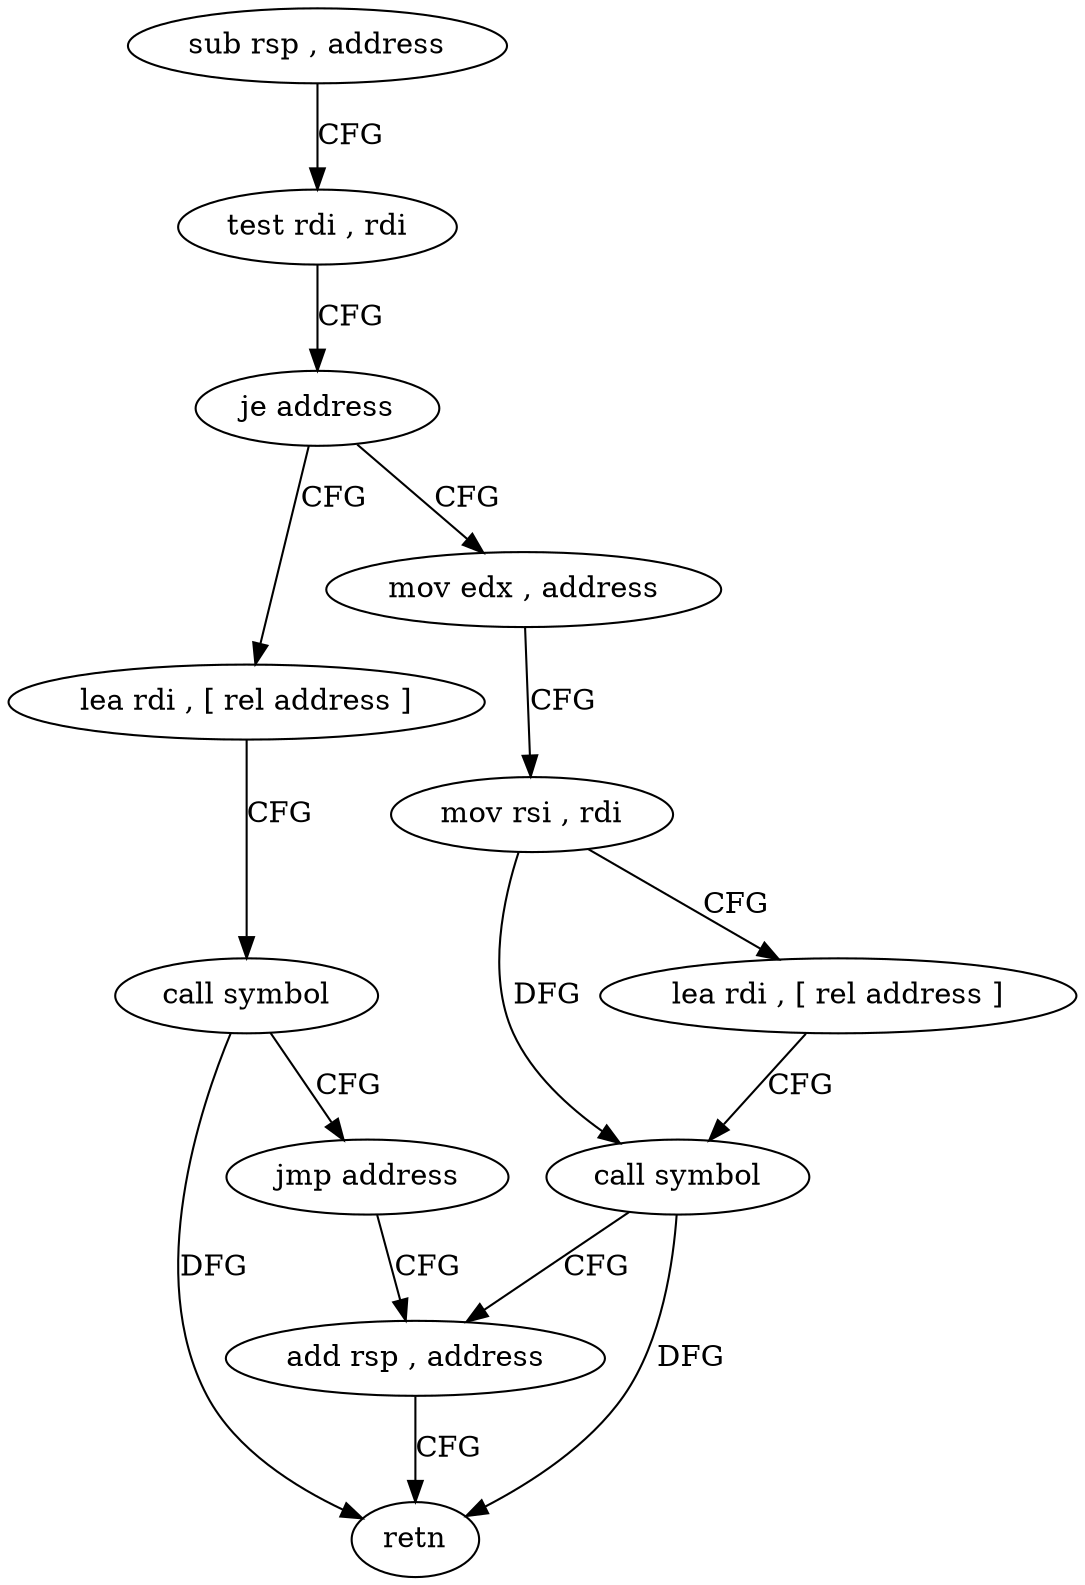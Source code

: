 digraph "func" {
"276069" [label = "sub rsp , address" ]
"276073" [label = "test rdi , rdi" ]
"276076" [label = "je address" ]
"276103" [label = "lea rdi , [ rel address ]" ]
"276078" [label = "mov edx , address" ]
"276110" [label = "call symbol" ]
"276115" [label = "jmp address" ]
"276098" [label = "add rsp , address" ]
"276083" [label = "mov rsi , rdi" ]
"276086" [label = "lea rdi , [ rel address ]" ]
"276093" [label = "call symbol" ]
"276102" [label = "retn" ]
"276069" -> "276073" [ label = "CFG" ]
"276073" -> "276076" [ label = "CFG" ]
"276076" -> "276103" [ label = "CFG" ]
"276076" -> "276078" [ label = "CFG" ]
"276103" -> "276110" [ label = "CFG" ]
"276078" -> "276083" [ label = "CFG" ]
"276110" -> "276115" [ label = "CFG" ]
"276110" -> "276102" [ label = "DFG" ]
"276115" -> "276098" [ label = "CFG" ]
"276098" -> "276102" [ label = "CFG" ]
"276083" -> "276086" [ label = "CFG" ]
"276083" -> "276093" [ label = "DFG" ]
"276086" -> "276093" [ label = "CFG" ]
"276093" -> "276098" [ label = "CFG" ]
"276093" -> "276102" [ label = "DFG" ]
}
